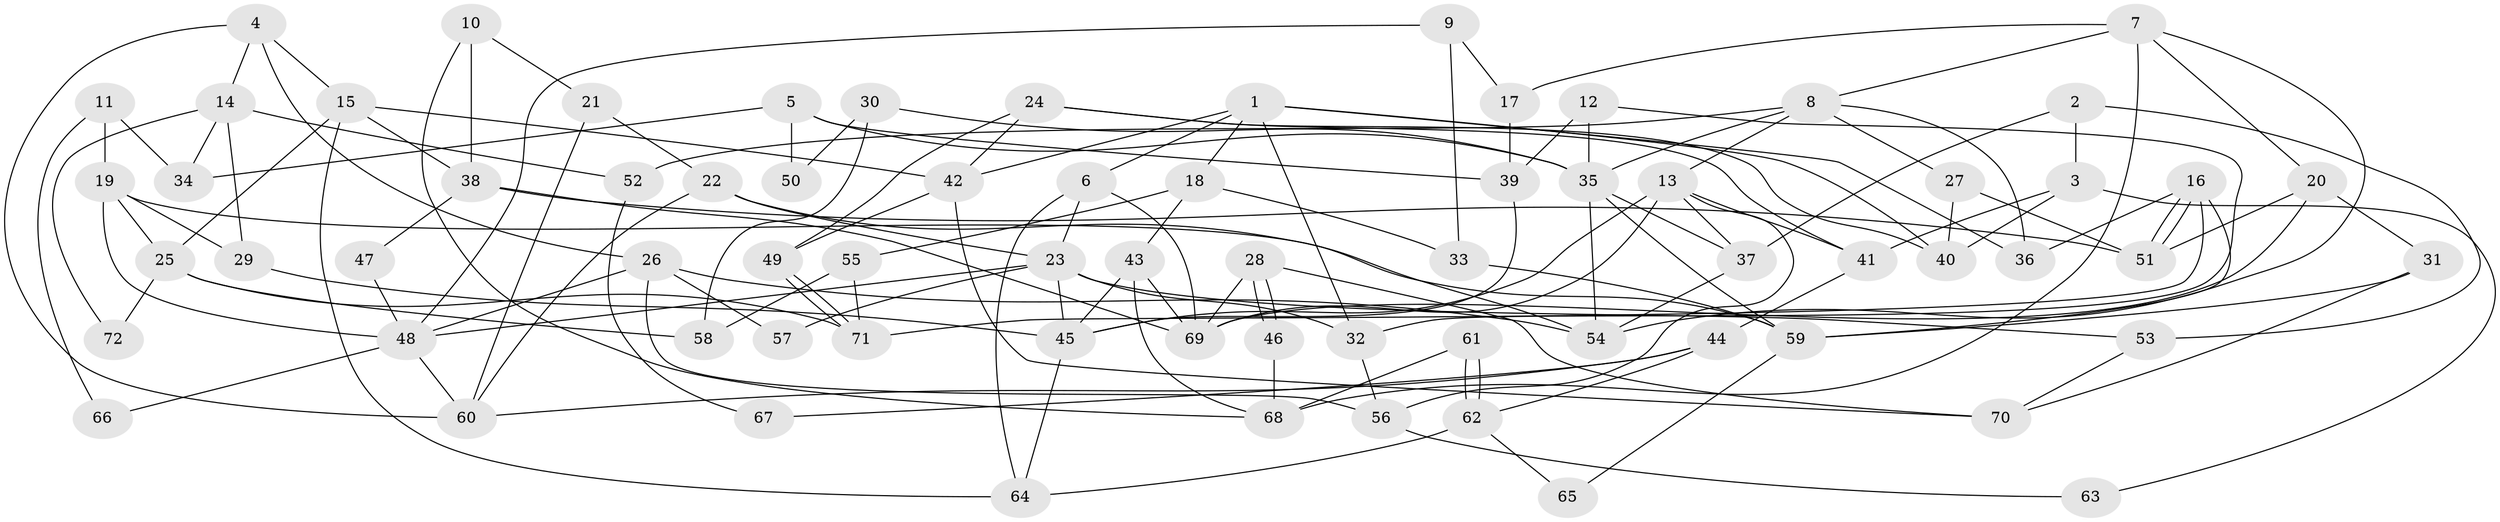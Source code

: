 // Generated by graph-tools (version 1.1) at 2025/51/03/09/25 04:51:25]
// undirected, 72 vertices, 144 edges
graph export_dot {
graph [start="1"]
  node [color=gray90,style=filled];
  1;
  2;
  3;
  4;
  5;
  6;
  7;
  8;
  9;
  10;
  11;
  12;
  13;
  14;
  15;
  16;
  17;
  18;
  19;
  20;
  21;
  22;
  23;
  24;
  25;
  26;
  27;
  28;
  29;
  30;
  31;
  32;
  33;
  34;
  35;
  36;
  37;
  38;
  39;
  40;
  41;
  42;
  43;
  44;
  45;
  46;
  47;
  48;
  49;
  50;
  51;
  52;
  53;
  54;
  55;
  56;
  57;
  58;
  59;
  60;
  61;
  62;
  63;
  64;
  65;
  66;
  67;
  68;
  69;
  70;
  71;
  72;
  1 -- 36;
  1 -- 6;
  1 -- 18;
  1 -- 32;
  1 -- 40;
  1 -- 42;
  2 -- 37;
  2 -- 3;
  2 -- 53;
  3 -- 40;
  3 -- 41;
  3 -- 63;
  4 -- 26;
  4 -- 15;
  4 -- 14;
  4 -- 60;
  5 -- 39;
  5 -- 35;
  5 -- 34;
  5 -- 50;
  6 -- 69;
  6 -- 23;
  6 -- 64;
  7 -- 20;
  7 -- 54;
  7 -- 8;
  7 -- 17;
  7 -- 68;
  8 -- 13;
  8 -- 27;
  8 -- 35;
  8 -- 36;
  8 -- 52;
  9 -- 48;
  9 -- 17;
  9 -- 33;
  10 -- 38;
  10 -- 68;
  10 -- 21;
  11 -- 34;
  11 -- 19;
  11 -- 66;
  12 -- 35;
  12 -- 32;
  12 -- 39;
  13 -- 45;
  13 -- 56;
  13 -- 37;
  13 -- 41;
  13 -- 69;
  14 -- 29;
  14 -- 34;
  14 -- 52;
  14 -- 72;
  15 -- 64;
  15 -- 42;
  15 -- 25;
  15 -- 38;
  16 -- 71;
  16 -- 51;
  16 -- 51;
  16 -- 36;
  16 -- 59;
  17 -- 39;
  18 -- 43;
  18 -- 33;
  18 -- 55;
  19 -- 59;
  19 -- 48;
  19 -- 25;
  19 -- 29;
  20 -- 69;
  20 -- 51;
  20 -- 31;
  21 -- 22;
  21 -- 60;
  22 -- 60;
  22 -- 54;
  22 -- 23;
  23 -- 53;
  23 -- 32;
  23 -- 45;
  23 -- 48;
  23 -- 57;
  24 -- 49;
  24 -- 42;
  24 -- 40;
  24 -- 41;
  25 -- 58;
  25 -- 71;
  25 -- 72;
  26 -- 48;
  26 -- 54;
  26 -- 56;
  26 -- 57;
  27 -- 40;
  27 -- 51;
  28 -- 46;
  28 -- 46;
  28 -- 69;
  28 -- 70;
  29 -- 45;
  30 -- 58;
  30 -- 35;
  30 -- 50;
  31 -- 59;
  31 -- 70;
  32 -- 56;
  33 -- 59;
  35 -- 59;
  35 -- 37;
  35 -- 54;
  37 -- 54;
  38 -- 51;
  38 -- 47;
  38 -- 69;
  39 -- 45;
  41 -- 44;
  42 -- 70;
  42 -- 49;
  43 -- 69;
  43 -- 45;
  43 -- 68;
  44 -- 60;
  44 -- 62;
  44 -- 67;
  45 -- 64;
  46 -- 68;
  47 -- 48;
  48 -- 60;
  48 -- 66;
  49 -- 71;
  49 -- 71;
  52 -- 67;
  53 -- 70;
  55 -- 71;
  55 -- 58;
  56 -- 63;
  59 -- 65;
  61 -- 68;
  61 -- 62;
  61 -- 62;
  62 -- 64;
  62 -- 65;
}
